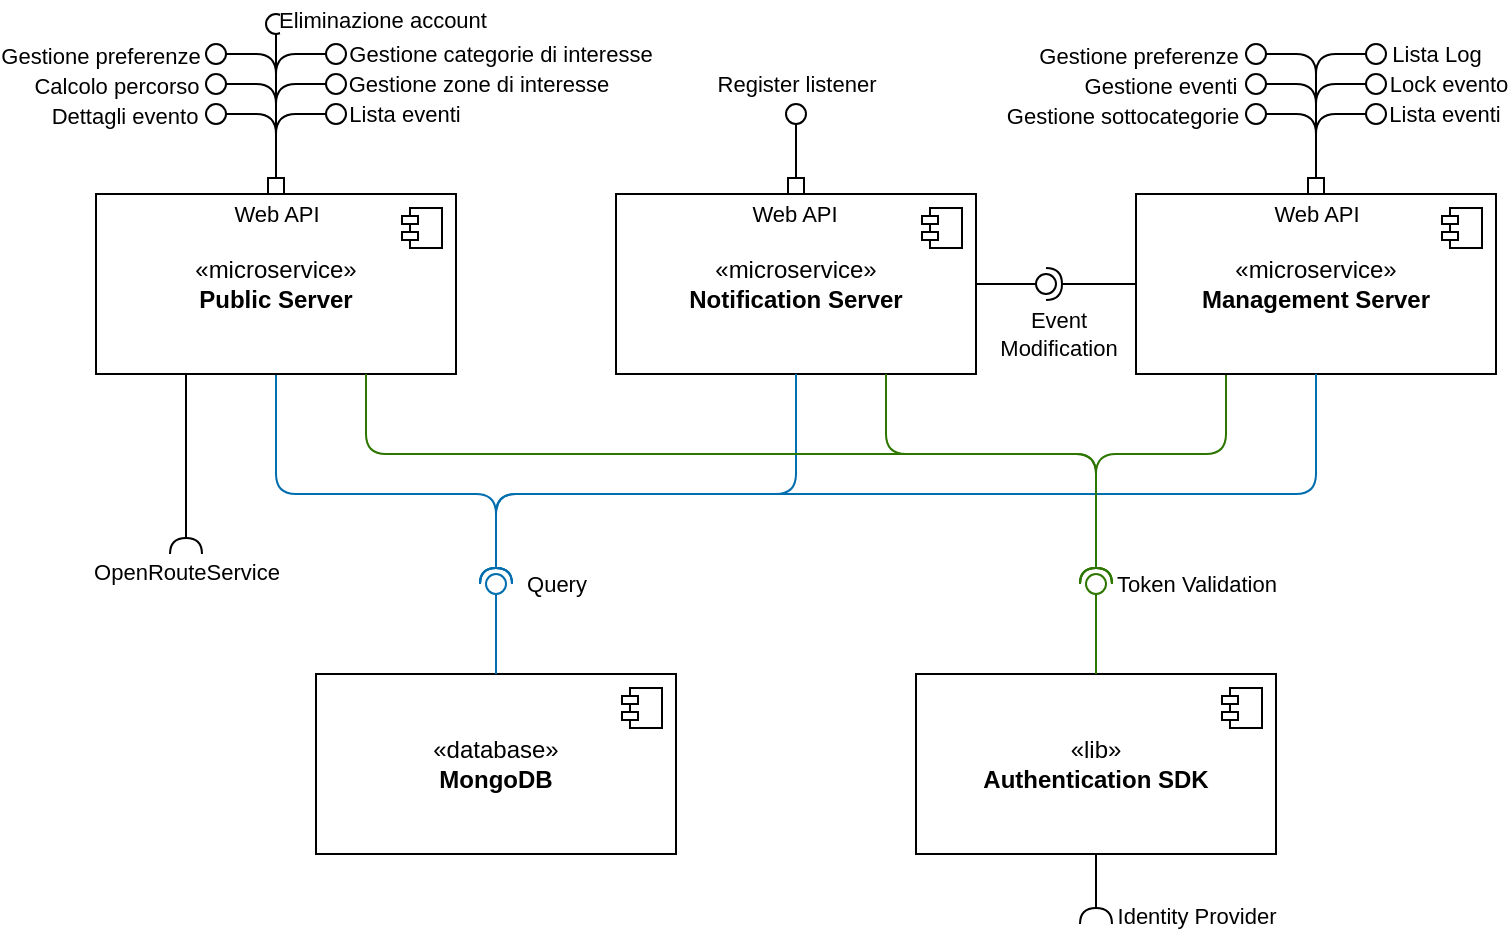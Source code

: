 <mxfile version="24.1.0" type="device" pages="3">
  <diagram name="Overview" id="bZNuDVQKegFYLx4exZVK">
    <mxGraphModel dx="706" dy="546" grid="1" gridSize="10" guides="1" tooltips="1" connect="1" arrows="1" fold="1" page="1" pageScale="1" pageWidth="827" pageHeight="1169" math="0" shadow="0">
      <root>
        <mxCell id="0" />
        <mxCell id="1" parent="0" />
        <mxCell id="xP9YJikHqoznOqZrXmcU-18" style="edgeStyle=orthogonalEdgeStyle;rounded=1;orthogonalLoop=1;jettySize=auto;html=1;exitX=0.5;exitY=1;exitDx=0;exitDy=0;endArrow=halfCircle;endFill=0;curved=0;fillColor=#1ba1e2;strokeColor=#006EAF;" parent="1" source="xP9YJikHqoznOqZrXmcU-1" target="xP9YJikHqoznOqZrXmcU-14" edge="1">
          <mxGeometry relative="1" as="geometry">
            <Array as="points">
              <mxPoint x="170" y="750" />
              <mxPoint x="280" y="750" />
            </Array>
          </mxGeometry>
        </mxCell>
        <mxCell id="xP9YJikHqoznOqZrXmcU-81" style="edgeStyle=orthogonalEdgeStyle;rounded=0;orthogonalLoop=1;jettySize=auto;html=1;exitX=0.25;exitY=1;exitDx=0;exitDy=0;endArrow=halfCircle;endFill=0;" parent="1" source="xP9YJikHqoznOqZrXmcU-1" edge="1">
          <mxGeometry relative="1" as="geometry">
            <mxPoint x="125" y="780" as="targetPoint" />
          </mxGeometry>
        </mxCell>
        <mxCell id="xP9YJikHqoznOqZrXmcU-82" value="OpenRouteService" style="edgeLabel;html=1;align=center;verticalAlign=middle;resizable=0;points=[];" parent="xP9YJikHqoznOqZrXmcU-81" vertex="1" connectable="0">
          <mxGeometry x="0.897" y="7" relative="1" as="geometry">
            <mxPoint x="-7" y="13" as="offset" />
          </mxGeometry>
        </mxCell>
        <mxCell id="xP9YJikHqoznOqZrXmcU-1" value="«microservice»&lt;br&gt;&lt;b&gt;Public Server&lt;/b&gt;" style="html=1;dropTarget=0;whiteSpace=wrap;" parent="1" vertex="1">
          <mxGeometry x="80" y="600" width="180" height="90" as="geometry" />
        </mxCell>
        <mxCell id="xP9YJikHqoznOqZrXmcU-2" value="" style="shape=module;jettyWidth=8;jettyHeight=4;" parent="xP9YJikHqoznOqZrXmcU-1" vertex="1">
          <mxGeometry x="1" width="20" height="20" relative="1" as="geometry">
            <mxPoint x="-27" y="7" as="offset" />
          </mxGeometry>
        </mxCell>
        <mxCell id="xP9YJikHqoznOqZrXmcU-3" value="«microservice»&lt;br&gt;&lt;b&gt;Notification Server&lt;/b&gt;" style="html=1;dropTarget=0;whiteSpace=wrap;" parent="1" vertex="1">
          <mxGeometry x="340" y="600" width="180" height="90" as="geometry" />
        </mxCell>
        <mxCell id="xP9YJikHqoznOqZrXmcU-4" value="" style="shape=module;jettyWidth=8;jettyHeight=4;" parent="xP9YJikHqoznOqZrXmcU-3" vertex="1">
          <mxGeometry x="1" width="20" height="20" relative="1" as="geometry">
            <mxPoint x="-27" y="7" as="offset" />
          </mxGeometry>
        </mxCell>
        <mxCell id="xP9YJikHqoznOqZrXmcU-30" style="edgeStyle=orthogonalEdgeStyle;rounded=1;orthogonalLoop=1;jettySize=auto;html=1;exitX=0.25;exitY=1;exitDx=0;exitDy=0;curved=0;endArrow=halfCircle;endFill=0;fillColor=#60a917;strokeColor=#2D7600;" parent="1" source="xP9YJikHqoznOqZrXmcU-5" target="xP9YJikHqoznOqZrXmcU-27" edge="1">
          <mxGeometry relative="1" as="geometry">
            <mxPoint x="430" y="480" as="targetPoint" />
            <Array as="points">
              <mxPoint x="645" y="730" />
              <mxPoint x="580" y="730" />
            </Array>
          </mxGeometry>
        </mxCell>
        <mxCell id="xP9YJikHqoznOqZrXmcU-5" value="«microservice»&lt;br&gt;&lt;b&gt;Management Server&lt;/b&gt;" style="html=1;dropTarget=0;whiteSpace=wrap;" parent="1" vertex="1">
          <mxGeometry x="600" y="600" width="180" height="90" as="geometry" />
        </mxCell>
        <mxCell id="xP9YJikHqoznOqZrXmcU-6" value="" style="shape=module;jettyWidth=8;jettyHeight=4;" parent="xP9YJikHqoznOqZrXmcU-5" vertex="1">
          <mxGeometry x="1" width="20" height="20" relative="1" as="geometry">
            <mxPoint x="-27" y="7" as="offset" />
          </mxGeometry>
        </mxCell>
        <mxCell id="xP9YJikHqoznOqZrXmcU-7" value="«database»&lt;br&gt;&lt;b&gt;MongoDB&lt;/b&gt;" style="html=1;dropTarget=0;whiteSpace=wrap;" parent="1" vertex="1">
          <mxGeometry x="190" y="840" width="180" height="90" as="geometry" />
        </mxCell>
        <mxCell id="xP9YJikHqoznOqZrXmcU-8" value="" style="shape=module;jettyWidth=8;jettyHeight=4;" parent="xP9YJikHqoznOqZrXmcU-7" vertex="1">
          <mxGeometry x="1" width="20" height="20" relative="1" as="geometry">
            <mxPoint x="-27" y="7" as="offset" />
          </mxGeometry>
        </mxCell>
        <mxCell id="xP9YJikHqoznOqZrXmcU-12" value="" style="rounded=1;orthogonalLoop=1;jettySize=auto;html=1;endArrow=halfCircle;endFill=0;endSize=6;strokeWidth=1;sketch=0;exitX=0.5;exitY=1;exitDx=0;exitDy=0;curved=0;fillColor=#1ba1e2;strokeColor=#006EAF;" parent="1" source="xP9YJikHqoznOqZrXmcU-5" target="xP9YJikHqoznOqZrXmcU-14" edge="1">
          <mxGeometry relative="1" as="geometry">
            <mxPoint x="420" y="695" as="sourcePoint" />
            <Array as="points">
              <mxPoint x="690" y="750" />
              <mxPoint x="280" y="750" />
            </Array>
          </mxGeometry>
        </mxCell>
        <mxCell id="xP9YJikHqoznOqZrXmcU-13" value="" style="rounded=0;orthogonalLoop=1;jettySize=auto;html=1;endArrow=oval;endFill=0;sketch=0;sourcePerimeterSpacing=0;targetPerimeterSpacing=0;endSize=10;exitX=0.5;exitY=0;exitDx=0;exitDy=0;fillColor=#1ba1e2;strokeColor=#006EAF;" parent="1" source="xP9YJikHqoznOqZrXmcU-7" target="xP9YJikHqoznOqZrXmcU-14" edge="1">
          <mxGeometry relative="1" as="geometry">
            <mxPoint x="380" y="695" as="sourcePoint" />
          </mxGeometry>
        </mxCell>
        <mxCell id="xP9YJikHqoznOqZrXmcU-15" value="Query" style="edgeLabel;html=1;align=center;verticalAlign=middle;resizable=0;points=[];" parent="xP9YJikHqoznOqZrXmcU-13" vertex="1" connectable="0">
          <mxGeometry x="-0.28" y="-2" relative="1" as="geometry">
            <mxPoint x="28" y="-29" as="offset" />
          </mxGeometry>
        </mxCell>
        <mxCell id="xP9YJikHqoznOqZrXmcU-14" value="" style="ellipse;whiteSpace=wrap;html=1;align=center;aspect=fixed;fillColor=none;strokeColor=none;resizable=0;perimeter=centerPerimeter;rotatable=0;allowArrows=0;points=[];outlineConnect=1;" parent="1" vertex="1">
          <mxGeometry x="275" y="790" width="10" height="10" as="geometry" />
        </mxCell>
        <mxCell id="xP9YJikHqoznOqZrXmcU-19" style="edgeStyle=orthogonalEdgeStyle;rounded=1;orthogonalLoop=1;jettySize=auto;html=1;exitX=0.5;exitY=1;exitDx=0;exitDy=0;entryX=0.753;entryY=0.329;entryDx=0;entryDy=0;entryPerimeter=0;curved=0;endArrow=halfCircle;endFill=0;fillColor=#1ba1e2;strokeColor=#006EAF;" parent="1" source="xP9YJikHqoznOqZrXmcU-3" target="xP9YJikHqoznOqZrXmcU-14" edge="1">
          <mxGeometry relative="1" as="geometry">
            <Array as="points">
              <mxPoint x="430" y="750" />
              <mxPoint x="280" y="750" />
            </Array>
          </mxGeometry>
        </mxCell>
        <mxCell id="xP9YJikHqoznOqZrXmcU-20" value="«lib»&lt;br&gt;&lt;b&gt;Authentication SDK&lt;/b&gt;" style="html=1;dropTarget=0;whiteSpace=wrap;" parent="1" vertex="1">
          <mxGeometry x="490" y="840" width="180" height="90" as="geometry" />
        </mxCell>
        <mxCell id="xP9YJikHqoznOqZrXmcU-21" value="" style="shape=module;jettyWidth=8;jettyHeight=4;" parent="xP9YJikHqoznOqZrXmcU-20" vertex="1">
          <mxGeometry x="1" width="20" height="20" relative="1" as="geometry">
            <mxPoint x="-27" y="7" as="offset" />
          </mxGeometry>
        </mxCell>
        <mxCell id="xP9YJikHqoznOqZrXmcU-24" value="" style="ellipse;whiteSpace=wrap;html=1;align=center;aspect=fixed;fillColor=none;strokeColor=none;resizable=0;perimeter=centerPerimeter;rotatable=0;allowArrows=0;points=[];outlineConnect=1;" parent="1" vertex="1">
          <mxGeometry x="385" y="580" width="10" height="10" as="geometry" />
        </mxCell>
        <mxCell id="xP9YJikHqoznOqZrXmcU-26" value="" style="rounded=1;orthogonalLoop=1;jettySize=auto;html=1;endArrow=oval;endFill=0;sketch=0;sourcePerimeterSpacing=0;targetPerimeterSpacing=0;endSize=10;exitX=0.5;exitY=0;exitDx=0;exitDy=0;curved=0;fillColor=#60a917;strokeColor=#2D7600;" parent="1" source="xP9YJikHqoznOqZrXmcU-20" target="xP9YJikHqoznOqZrXmcU-27" edge="1">
          <mxGeometry relative="1" as="geometry">
            <mxPoint x="350" y="615" as="sourcePoint" />
            <Array as="points">
              <mxPoint x="580" y="800" />
            </Array>
          </mxGeometry>
        </mxCell>
        <mxCell id="xP9YJikHqoznOqZrXmcU-28" value="Token Validation" style="edgeLabel;html=1;align=center;verticalAlign=middle;resizable=0;points=[];" parent="xP9YJikHqoznOqZrXmcU-26" vertex="1" connectable="0">
          <mxGeometry x="-0.313" y="1" relative="1" as="geometry">
            <mxPoint x="51" y="-30" as="offset" />
          </mxGeometry>
        </mxCell>
        <mxCell id="xP9YJikHqoznOqZrXmcU-27" value="" style="ellipse;whiteSpace=wrap;html=1;align=center;aspect=fixed;fillColor=none;strokeColor=none;resizable=0;perimeter=centerPerimeter;rotatable=0;allowArrows=0;points=[];outlineConnect=1;" parent="1" vertex="1">
          <mxGeometry x="575" y="790" width="10" height="10" as="geometry" />
        </mxCell>
        <mxCell id="xP9YJikHqoznOqZrXmcU-29" style="edgeStyle=orthogonalEdgeStyle;rounded=1;orthogonalLoop=1;jettySize=auto;html=1;exitX=0.75;exitY=1;exitDx=0;exitDy=0;entryX=0.518;entryY=2;entryDx=0;entryDy=0;entryPerimeter=0;curved=0;endArrow=halfCircle;endFill=0;fillColor=#60a917;strokeColor=#2D7600;" parent="1" source="xP9YJikHqoznOqZrXmcU-3" target="xP9YJikHqoznOqZrXmcU-27" edge="1">
          <mxGeometry relative="1" as="geometry">
            <Array as="points">
              <mxPoint x="475" y="730" />
              <mxPoint x="580" y="730" />
            </Array>
          </mxGeometry>
        </mxCell>
        <mxCell id="xP9YJikHqoznOqZrXmcU-31" style="edgeStyle=orthogonalEdgeStyle;rounded=1;orthogonalLoop=1;jettySize=auto;html=1;exitX=0.75;exitY=1;exitDx=0;exitDy=0;entryX=0.5;entryY=0;entryDx=0;entryDy=0;entryPerimeter=0;curved=0;endArrow=halfCircle;endFill=0;fillColor=#60a917;strokeColor=#2D7600;" parent="1" source="xP9YJikHqoznOqZrXmcU-1" target="xP9YJikHqoznOqZrXmcU-27" edge="1">
          <mxGeometry relative="1" as="geometry">
            <Array as="points">
              <mxPoint x="215" y="730" />
              <mxPoint x="580" y="730" />
            </Array>
          </mxGeometry>
        </mxCell>
        <mxCell id="xP9YJikHqoznOqZrXmcU-32" value="" style="rounded=0;orthogonalLoop=1;jettySize=auto;html=1;endArrow=halfCircle;endFill=0;endSize=6;strokeWidth=1;sketch=0;exitX=0;exitY=0.5;exitDx=0;exitDy=0;entryX=0.992;entryY=0.346;entryDx=0;entryDy=0;entryPerimeter=0;" parent="1" source="xP9YJikHqoznOqZrXmcU-5" target="xP9YJikHqoznOqZrXmcU-34" edge="1">
          <mxGeometry relative="1" as="geometry">
            <mxPoint x="600" y="655" as="sourcePoint" />
          </mxGeometry>
        </mxCell>
        <mxCell id="xP9YJikHqoznOqZrXmcU-36" value="" style="rounded=0;orthogonalLoop=1;jettySize=auto;html=1;endArrow=halfCircle;endFill=0;endSize=6;strokeWidth=1;sketch=0;fontSize=12;curved=1;" parent="1" target="xP9YJikHqoznOqZrXmcU-37" edge="1">
          <mxGeometry relative="1" as="geometry">
            <mxPoint x="580" y="930" as="sourcePoint" />
          </mxGeometry>
        </mxCell>
        <mxCell id="xP9YJikHqoznOqZrXmcU-38" value="Identity Provider" style="edgeLabel;html=1;align=center;verticalAlign=middle;resizable=0;points=[];" parent="xP9YJikHqoznOqZrXmcU-36" vertex="1" connectable="0">
          <mxGeometry x="-0.458" y="-1" relative="1" as="geometry">
            <mxPoint x="51" y="21" as="offset" />
          </mxGeometry>
        </mxCell>
        <mxCell id="xP9YJikHqoznOqZrXmcU-37" value="" style="ellipse;whiteSpace=wrap;html=1;align=left;aspect=fixed;fillColor=none;strokeColor=none;resizable=0;perimeter=centerPerimeter;rotatable=0;allowArrows=0;points=[];outlineConnect=1;labelPosition=right;verticalLabelPosition=middle;verticalAlign=middle;" parent="1" vertex="1">
          <mxGeometry x="575" y="960" width="10" height="10" as="geometry" />
        </mxCell>
        <mxCell id="xP9YJikHqoznOqZrXmcU-41" value="" style="rounded=0;orthogonalLoop=1;jettySize=auto;html=1;endArrow=oval;endFill=0;sketch=0;sourcePerimeterSpacing=0;targetPerimeterSpacing=0;endSize=10;exitX=1;exitY=0.5;exitDx=0;exitDy=0;" parent="1" target="xP9YJikHqoznOqZrXmcU-34" edge="1">
          <mxGeometry relative="1" as="geometry">
            <mxPoint x="520" y="645" as="sourcePoint" />
            <mxPoint x="565" y="645" as="targetPoint" />
          </mxGeometry>
        </mxCell>
        <mxCell id="xP9YJikHqoznOqZrXmcU-42" value="Event&lt;div&gt;Modification&lt;/div&gt;" style="edgeLabel;html=1;align=center;verticalAlign=middle;resizable=0;points=[];" parent="xP9YJikHqoznOqZrXmcU-41" vertex="1" connectable="0">
          <mxGeometry x="-0.09" y="1" relative="1" as="geometry">
            <mxPoint x="25" y="26" as="offset" />
          </mxGeometry>
        </mxCell>
        <mxCell id="xP9YJikHqoznOqZrXmcU-34" value="" style="ellipse;whiteSpace=wrap;html=1;align=center;aspect=fixed;fillColor=none;strokeColor=none;resizable=0;perimeter=centerPerimeter;rotatable=0;allowArrows=0;points=[];outlineConnect=1;" parent="1" vertex="1">
          <mxGeometry x="550" y="640" width="10" height="10" as="geometry" />
        </mxCell>
        <mxCell id="xP9YJikHqoznOqZrXmcU-50" value="" style="rounded=1;orthogonalLoop=1;jettySize=auto;html=1;endArrow=oval;endFill=0;sketch=0;sourcePerimeterSpacing=0;targetPerimeterSpacing=0;endSize=10;exitX=0.5;exitY=0;exitDx=0;exitDy=0;edgeStyle=orthogonalEdgeStyle;curved=0;startArrow=box;startFill=0;" parent="1" source="xP9YJikHqoznOqZrXmcU-1" edge="1">
          <mxGeometry relative="1" as="geometry">
            <mxPoint x="160" y="600" as="sourcePoint" />
            <mxPoint x="140" y="560" as="targetPoint" />
            <Array as="points">
              <mxPoint x="170" y="560" />
            </Array>
          </mxGeometry>
        </mxCell>
        <mxCell id="xP9YJikHqoznOqZrXmcU-62" value="Dettagli evento" style="edgeLabel;html=1;align=center;verticalAlign=middle;resizable=0;points=[];" parent="xP9YJikHqoznOqZrXmcU-50" vertex="1" connectable="0">
          <mxGeometry x="1" y="1" relative="1" as="geometry">
            <mxPoint x="-46" as="offset" />
          </mxGeometry>
        </mxCell>
        <mxCell id="xP9YJikHqoznOqZrXmcU-55" value="" style="rounded=0;orthogonalLoop=1;jettySize=auto;html=1;endArrow=oval;endFill=0;sketch=0;sourcePerimeterSpacing=0;targetPerimeterSpacing=0;endSize=10;exitX=0.5;exitY=0;exitDx=0;exitDy=0;startArrow=box;startFill=0;" parent="1" source="xP9YJikHqoznOqZrXmcU-3" edge="1">
          <mxGeometry relative="1" as="geometry">
            <mxPoint x="440" y="600" as="sourcePoint" />
            <mxPoint x="430" y="560" as="targetPoint" />
          </mxGeometry>
        </mxCell>
        <mxCell id="xP9YJikHqoznOqZrXmcU-57" value="Register listener" style="edgeLabel;html=1;align=center;verticalAlign=middle;resizable=0;points=[];" parent="xP9YJikHqoznOqZrXmcU-55" vertex="1" connectable="0">
          <mxGeometry x="-0.4" relative="1" as="geometry">
            <mxPoint y="-43" as="offset" />
          </mxGeometry>
        </mxCell>
        <mxCell id="xP9YJikHqoznOqZrXmcU-118" value="Web API" style="edgeLabel;html=1;align=center;verticalAlign=middle;resizable=0;points=[];" parent="xP9YJikHqoznOqZrXmcU-55" vertex="1" connectable="0">
          <mxGeometry x="-0.15" y="1" relative="1" as="geometry">
            <mxPoint y="27" as="offset" />
          </mxGeometry>
        </mxCell>
        <mxCell id="xP9YJikHqoznOqZrXmcU-58" value="" style="rounded=1;orthogonalLoop=1;jettySize=auto;html=1;endArrow=oval;endFill=0;sketch=0;sourcePerimeterSpacing=0;targetPerimeterSpacing=0;endSize=10;exitX=0.5;exitY=0;exitDx=0;exitDy=0;edgeStyle=orthogonalEdgeStyle;curved=0;labelPosition=right;verticalLabelPosition=middle;align=left;verticalAlign=middle;startArrow=box;startFill=0;" parent="1" source="xP9YJikHqoznOqZrXmcU-1" edge="1">
          <mxGeometry relative="1" as="geometry">
            <mxPoint x="190" y="600" as="sourcePoint" />
            <mxPoint x="200" y="560" as="targetPoint" />
            <Array as="points">
              <mxPoint x="170" y="560" />
            </Array>
          </mxGeometry>
        </mxCell>
        <mxCell id="xP9YJikHqoznOqZrXmcU-61" value="Lista eventi" style="edgeLabel;html=1;align=center;verticalAlign=middle;resizable=0;points=[];" parent="xP9YJikHqoznOqZrXmcU-58" vertex="1" connectable="0">
          <mxGeometry x="1" y="-7" relative="1" as="geometry">
            <mxPoint x="34" y="-7" as="offset" />
          </mxGeometry>
        </mxCell>
        <mxCell id="xP9YJikHqoznOqZrXmcU-63" value="" style="rounded=1;orthogonalLoop=1;jettySize=auto;html=1;endArrow=oval;endFill=0;sketch=0;sourcePerimeterSpacing=0;targetPerimeterSpacing=0;endSize=10;exitX=0.5;exitY=0;exitDx=0;exitDy=0;edgeStyle=orthogonalEdgeStyle;curved=0;startArrow=box;startFill=0;" parent="1" source="xP9YJikHqoznOqZrXmcU-1" edge="1">
          <mxGeometry relative="1" as="geometry">
            <mxPoint x="170" y="585" as="sourcePoint" />
            <mxPoint x="140" y="545" as="targetPoint" />
            <Array as="points">
              <mxPoint x="170" y="545" />
            </Array>
          </mxGeometry>
        </mxCell>
        <mxCell id="xP9YJikHqoznOqZrXmcU-64" value="Calcolo percorso" style="edgeLabel;html=1;align=center;verticalAlign=middle;resizable=0;points=[];" parent="xP9YJikHqoznOqZrXmcU-63" vertex="1" connectable="0">
          <mxGeometry x="1" y="1" relative="1" as="geometry">
            <mxPoint x="-50" as="offset" />
          </mxGeometry>
        </mxCell>
        <mxCell id="xP9YJikHqoznOqZrXmcU-65" value="" style="rounded=1;orthogonalLoop=1;jettySize=auto;html=1;endArrow=oval;endFill=0;sketch=0;sourcePerimeterSpacing=0;targetPerimeterSpacing=0;endSize=10;exitX=0.5;exitY=0;exitDx=0;exitDy=0;edgeStyle=orthogonalEdgeStyle;curved=0;labelPosition=right;verticalLabelPosition=middle;align=left;verticalAlign=middle;startArrow=box;startFill=0;" parent="1" source="xP9YJikHqoznOqZrXmcU-1" edge="1">
          <mxGeometry relative="1" as="geometry">
            <mxPoint x="170" y="585" as="sourcePoint" />
            <mxPoint x="200" y="545" as="targetPoint" />
            <Array as="points">
              <mxPoint x="170" y="545" />
            </Array>
          </mxGeometry>
        </mxCell>
        <mxCell id="xP9YJikHqoznOqZrXmcU-66" value="Gestione zone di interesse" style="edgeLabel;html=1;align=center;verticalAlign=middle;resizable=0;points=[];" parent="xP9YJikHqoznOqZrXmcU-65" vertex="1" connectable="0">
          <mxGeometry x="1" y="-7" relative="1" as="geometry">
            <mxPoint x="71" y="-7" as="offset" />
          </mxGeometry>
        </mxCell>
        <mxCell id="xP9YJikHqoznOqZrXmcU-68" value="Web API" style="edgeLabel;html=1;align=center;verticalAlign=middle;resizable=0;points=[];" parent="xP9YJikHqoznOqZrXmcU-65" vertex="1" connectable="0">
          <mxGeometry x="-0.6" y="-2" relative="1" as="geometry">
            <mxPoint x="-2" y="27" as="offset" />
          </mxGeometry>
        </mxCell>
        <mxCell id="xP9YJikHqoznOqZrXmcU-73" value="" style="rounded=1;orthogonalLoop=1;jettySize=auto;html=1;endArrow=oval;endFill=0;sketch=0;sourcePerimeterSpacing=0;targetPerimeterSpacing=0;endSize=10;edgeStyle=orthogonalEdgeStyle;curved=0;startArrow=box;startFill=0;" parent="1" edge="1">
          <mxGeometry relative="1" as="geometry">
            <mxPoint x="170" y="600" as="sourcePoint" />
            <mxPoint x="140" y="530" as="targetPoint" />
            <Array as="points">
              <mxPoint x="170" y="530" />
            </Array>
          </mxGeometry>
        </mxCell>
        <mxCell id="xP9YJikHqoznOqZrXmcU-74" value="Gestione preferenze" style="edgeLabel;html=1;align=center;verticalAlign=middle;resizable=0;points=[];" parent="xP9YJikHqoznOqZrXmcU-73" vertex="1" connectable="0">
          <mxGeometry x="1" y="1" relative="1" as="geometry">
            <mxPoint x="-58" as="offset" />
          </mxGeometry>
        </mxCell>
        <mxCell id="xP9YJikHqoznOqZrXmcU-75" value="" style="rounded=1;orthogonalLoop=1;jettySize=auto;html=1;endArrow=oval;endFill=0;sketch=0;sourcePerimeterSpacing=0;targetPerimeterSpacing=0;endSize=10;edgeStyle=orthogonalEdgeStyle;curved=0;labelPosition=right;verticalLabelPosition=middle;align=left;verticalAlign=middle;startArrow=box;startFill=0;" parent="1" edge="1">
          <mxGeometry relative="1" as="geometry">
            <mxPoint x="170" y="600" as="sourcePoint" />
            <mxPoint x="200" y="530" as="targetPoint" />
            <Array as="points">
              <mxPoint x="170" y="530" />
            </Array>
          </mxGeometry>
        </mxCell>
        <mxCell id="xP9YJikHqoznOqZrXmcU-76" value="Gestione categorie di interesse" style="edgeLabel;html=1;align=center;verticalAlign=middle;resizable=0;points=[];" parent="xP9YJikHqoznOqZrXmcU-75" vertex="1" connectable="0">
          <mxGeometry x="1" y="-7" relative="1" as="geometry">
            <mxPoint x="82" y="-7" as="offset" />
          </mxGeometry>
        </mxCell>
        <mxCell id="xP9YJikHqoznOqZrXmcU-77" value="" style="rounded=1;orthogonalLoop=1;jettySize=auto;html=1;endArrow=oval;endFill=0;sketch=0;sourcePerimeterSpacing=0;targetPerimeterSpacing=0;endSize=10;edgeStyle=orthogonalEdgeStyle;curved=0;labelPosition=right;verticalLabelPosition=middle;align=left;verticalAlign=middle;startArrow=box;startFill=0;" parent="1" edge="1">
          <mxGeometry relative="1" as="geometry">
            <mxPoint x="170" y="600" as="sourcePoint" />
            <mxPoint x="170" y="515" as="targetPoint" />
            <Array as="points">
              <mxPoint x="170" y="515" />
            </Array>
          </mxGeometry>
        </mxCell>
        <mxCell id="xP9YJikHqoznOqZrXmcU-78" value="Eliminazione account" style="edgeLabel;html=1;align=center;verticalAlign=middle;resizable=0;points=[];" parent="xP9YJikHqoznOqZrXmcU-77" vertex="1" connectable="0">
          <mxGeometry x="1" y="-7" relative="1" as="geometry">
            <mxPoint x="53" y="-2" as="offset" />
          </mxGeometry>
        </mxCell>
        <mxCell id="xP9YJikHqoznOqZrXmcU-98" value="" style="rounded=1;orthogonalLoop=1;jettySize=auto;html=1;endArrow=oval;endFill=0;sketch=0;sourcePerimeterSpacing=0;targetPerimeterSpacing=0;endSize=10;exitX=0.5;exitY=0;exitDx=0;exitDy=0;edgeStyle=orthogonalEdgeStyle;curved=0;startArrow=box;startFill=0;" parent="1" edge="1">
          <mxGeometry relative="1" as="geometry">
            <mxPoint x="690" y="600" as="sourcePoint" />
            <mxPoint x="660" y="560" as="targetPoint" />
            <Array as="points">
              <mxPoint x="690" y="560" />
            </Array>
          </mxGeometry>
        </mxCell>
        <mxCell id="xP9YJikHqoznOqZrXmcU-99" value="Gestione sottocategorie" style="edgeLabel;html=1;align=center;verticalAlign=middle;resizable=0;points=[];" parent="xP9YJikHqoznOqZrXmcU-98" vertex="1" connectable="0">
          <mxGeometry x="1" y="1" relative="1" as="geometry">
            <mxPoint x="-67" as="offset" />
          </mxGeometry>
        </mxCell>
        <mxCell id="xP9YJikHqoznOqZrXmcU-100" value="" style="rounded=1;orthogonalLoop=1;jettySize=auto;html=1;endArrow=oval;endFill=0;sketch=0;sourcePerimeterSpacing=0;targetPerimeterSpacing=0;endSize=10;exitX=0.5;exitY=0;exitDx=0;exitDy=0;edgeStyle=orthogonalEdgeStyle;curved=0;labelPosition=right;verticalLabelPosition=middle;align=left;verticalAlign=middle;startArrow=box;startFill=0;" parent="1" edge="1">
          <mxGeometry relative="1" as="geometry">
            <mxPoint x="690" y="600" as="sourcePoint" />
            <mxPoint x="720" y="560" as="targetPoint" />
            <Array as="points">
              <mxPoint x="690" y="560" />
            </Array>
          </mxGeometry>
        </mxCell>
        <mxCell id="xP9YJikHqoznOqZrXmcU-101" value="Lista eventi" style="edgeLabel;html=1;align=center;verticalAlign=middle;resizable=0;points=[];" parent="xP9YJikHqoznOqZrXmcU-100" vertex="1" connectable="0">
          <mxGeometry x="1" y="-7" relative="1" as="geometry">
            <mxPoint x="34" y="-7" as="offset" />
          </mxGeometry>
        </mxCell>
        <mxCell id="xP9YJikHqoznOqZrXmcU-102" value="" style="rounded=1;orthogonalLoop=1;jettySize=auto;html=1;endArrow=oval;endFill=0;sketch=0;sourcePerimeterSpacing=0;targetPerimeterSpacing=0;endSize=10;exitX=0.5;exitY=0;exitDx=0;exitDy=0;edgeStyle=orthogonalEdgeStyle;curved=0;startArrow=box;startFill=0;" parent="1" edge="1">
          <mxGeometry relative="1" as="geometry">
            <mxPoint x="690" y="600" as="sourcePoint" />
            <mxPoint x="660" y="545" as="targetPoint" />
            <Array as="points">
              <mxPoint x="690" y="545" />
            </Array>
          </mxGeometry>
        </mxCell>
        <mxCell id="xP9YJikHqoznOqZrXmcU-103" value="Gestione eventi" style="edgeLabel;html=1;align=center;verticalAlign=middle;resizable=0;points=[];" parent="xP9YJikHqoznOqZrXmcU-102" vertex="1" connectable="0">
          <mxGeometry x="1" y="1" relative="1" as="geometry">
            <mxPoint x="-48" as="offset" />
          </mxGeometry>
        </mxCell>
        <mxCell id="xP9YJikHqoznOqZrXmcU-104" value="" style="rounded=1;orthogonalLoop=1;jettySize=auto;html=1;endArrow=oval;endFill=0;sketch=0;sourcePerimeterSpacing=0;targetPerimeterSpacing=0;endSize=10;exitX=0.5;exitY=0;exitDx=0;exitDy=0;edgeStyle=orthogonalEdgeStyle;curved=0;labelPosition=right;verticalLabelPosition=middle;align=left;verticalAlign=middle;startArrow=box;startFill=0;" parent="1" edge="1">
          <mxGeometry relative="1" as="geometry">
            <mxPoint x="690" y="600" as="sourcePoint" />
            <mxPoint x="720" y="545" as="targetPoint" />
            <Array as="points">
              <mxPoint x="690" y="545" />
            </Array>
          </mxGeometry>
        </mxCell>
        <mxCell id="xP9YJikHqoznOqZrXmcU-105" value="Lock evento" style="edgeLabel;html=1;align=center;verticalAlign=middle;resizable=0;points=[];" parent="xP9YJikHqoznOqZrXmcU-104" vertex="1" connectable="0">
          <mxGeometry x="1" y="-7" relative="1" as="geometry">
            <mxPoint x="36" y="-7" as="offset" />
          </mxGeometry>
        </mxCell>
        <mxCell id="xP9YJikHqoznOqZrXmcU-106" value="Web API" style="edgeLabel;html=1;align=center;verticalAlign=middle;resizable=0;points=[];" parent="xP9YJikHqoznOqZrXmcU-104" vertex="1" connectable="0">
          <mxGeometry x="-0.6" y="-2" relative="1" as="geometry">
            <mxPoint x="-2" y="27" as="offset" />
          </mxGeometry>
        </mxCell>
        <mxCell id="xP9YJikHqoznOqZrXmcU-107" value="" style="rounded=1;orthogonalLoop=1;jettySize=auto;html=1;endArrow=oval;endFill=0;sketch=0;sourcePerimeterSpacing=0;targetPerimeterSpacing=0;endSize=10;edgeStyle=orthogonalEdgeStyle;curved=0;startArrow=box;startFill=0;" parent="1" edge="1">
          <mxGeometry relative="1" as="geometry">
            <mxPoint x="690" y="600" as="sourcePoint" />
            <mxPoint x="660" y="530" as="targetPoint" />
            <Array as="points">
              <mxPoint x="690" y="530" />
            </Array>
          </mxGeometry>
        </mxCell>
        <mxCell id="xP9YJikHqoznOqZrXmcU-108" value="Gestione preferenze" style="edgeLabel;html=1;align=center;verticalAlign=middle;resizable=0;points=[];" parent="xP9YJikHqoznOqZrXmcU-107" vertex="1" connectable="0">
          <mxGeometry x="1" y="1" relative="1" as="geometry">
            <mxPoint x="-59" as="offset" />
          </mxGeometry>
        </mxCell>
        <mxCell id="xP9YJikHqoznOqZrXmcU-109" value="" style="rounded=1;orthogonalLoop=1;jettySize=auto;html=1;endArrow=oval;endFill=0;sketch=0;sourcePerimeterSpacing=0;targetPerimeterSpacing=0;endSize=10;edgeStyle=orthogonalEdgeStyle;curved=0;labelPosition=right;verticalLabelPosition=middle;align=left;verticalAlign=middle;startArrow=box;startFill=0;" parent="1" edge="1">
          <mxGeometry relative="1" as="geometry">
            <mxPoint x="690" y="600" as="sourcePoint" />
            <mxPoint x="720" y="530" as="targetPoint" />
            <Array as="points">
              <mxPoint x="690" y="530" />
            </Array>
          </mxGeometry>
        </mxCell>
        <mxCell id="xP9YJikHqoznOqZrXmcU-110" value="Lista Log" style="edgeLabel;html=1;align=center;verticalAlign=middle;resizable=0;points=[];" parent="xP9YJikHqoznOqZrXmcU-109" vertex="1" connectable="0">
          <mxGeometry x="1" y="-7" relative="1" as="geometry">
            <mxPoint x="30" y="-7" as="offset" />
          </mxGeometry>
        </mxCell>
      </root>
    </mxGraphModel>
  </diagram>
  <diagram id="B72AJ3FD2QMFiQYOUzPi" name="Notification">
    <mxGraphModel dx="706" dy="546" grid="1" gridSize="10" guides="1" tooltips="1" connect="1" arrows="1" fold="1" page="1" pageScale="1" pageWidth="827" pageHeight="1169" math="0" shadow="0">
      <root>
        <mxCell id="0" />
        <mxCell id="1" parent="0" />
        <mxCell id="y7GI-uqUwuiikAzbQMfw-8" style="edgeStyle=orthogonalEdgeStyle;rounded=1;orthogonalLoop=1;jettySize=auto;html=1;exitX=0;exitY=0.5;exitDx=0;exitDy=0;endArrow=halfCircle;endFill=0;curved=0;" edge="1" parent="1" source="zg987GmfKAshPmjP9NaI-1">
          <mxGeometry relative="1" as="geometry">
            <mxPoint x="220" y="700" as="targetPoint" />
          </mxGeometry>
        </mxCell>
        <mxCell id="DDbpZQZmK4vybOipFY4S-4" value="Token Validation" style="edgeLabel;html=1;align=center;verticalAlign=middle;resizable=0;points=[];" vertex="1" connectable="0" parent="y7GI-uqUwuiikAzbQMfw-8">
          <mxGeometry x="0.743" y="4" relative="1" as="geometry">
            <mxPoint x="-4" y="72" as="offset" />
          </mxGeometry>
        </mxCell>
        <mxCell id="zg987GmfKAshPmjP9NaI-1" value="«web server»&lt;br&gt;&lt;b&gt;Web Server&lt;/b&gt;" style="html=1;dropTarget=0;whiteSpace=wrap;" vertex="1" parent="1">
          <mxGeometry x="270" y="240" width="180" height="90" as="geometry" />
        </mxCell>
        <mxCell id="zg987GmfKAshPmjP9NaI-2" value="" style="shape=module;jettyWidth=8;jettyHeight=4;" vertex="1" parent="zg987GmfKAshPmjP9NaI-1">
          <mxGeometry x="1" width="20" height="20" relative="1" as="geometry">
            <mxPoint x="-27" y="7" as="offset" />
          </mxGeometry>
        </mxCell>
        <mxCell id="y2JOxPjjWWaAEeWIlQk9-1" value="«component»&lt;br&gt;&lt;b&gt;Core&lt;/b&gt;" style="html=1;dropTarget=0;whiteSpace=wrap;" vertex="1" parent="1">
          <mxGeometry x="270" y="400" width="180" height="90" as="geometry" />
        </mxCell>
        <mxCell id="y2JOxPjjWWaAEeWIlQk9-2" value="" style="shape=module;jettyWidth=8;jettyHeight=4;" vertex="1" parent="y2JOxPjjWWaAEeWIlQk9-1">
          <mxGeometry x="1" width="20" height="20" relative="1" as="geometry">
            <mxPoint x="-27" y="7" as="offset" />
          </mxGeometry>
        </mxCell>
        <mxCell id="y7GI-uqUwuiikAzbQMfw-3" value="" style="rounded=0;orthogonalLoop=1;jettySize=auto;html=1;endArrow=oval;endFill=0;sketch=0;sourcePerimeterSpacing=0;targetPerimeterSpacing=0;endSize=10;exitX=0.5;exitY=0;exitDx=0;exitDy=0;" edge="1" parent="1" source="zg987GmfKAshPmjP9NaI-1">
          <mxGeometry relative="1" as="geometry">
            <mxPoint x="340" y="285" as="sourcePoint" />
            <mxPoint x="360" y="195" as="targetPoint" />
          </mxGeometry>
        </mxCell>
        <mxCell id="y7GI-uqUwuiikAzbQMfw-12" value="Web API" style="edgeLabel;html=1;align=center;verticalAlign=middle;resizable=0;points=[];" vertex="1" connectable="0" parent="y7GI-uqUwuiikAzbQMfw-3">
          <mxGeometry x="-0.111" relative="1" as="geometry">
            <mxPoint y="-40" as="offset" />
          </mxGeometry>
        </mxCell>
        <mxCell id="y7GI-uqUwuiikAzbQMfw-5" value="" style="rounded=0;orthogonalLoop=1;jettySize=auto;html=1;endArrow=halfCircle;endFill=0;endSize=6;strokeWidth=1;sketch=0;exitX=0.5;exitY=1;exitDx=0;exitDy=0;" edge="1" target="y7GI-uqUwuiikAzbQMfw-7" parent="1" source="zg987GmfKAshPmjP9NaI-1">
          <mxGeometry relative="1" as="geometry">
            <mxPoint x="380" y="285" as="sourcePoint" />
          </mxGeometry>
        </mxCell>
        <mxCell id="y7GI-uqUwuiikAzbQMfw-6" value="" style="rounded=0;orthogonalLoop=1;jettySize=auto;html=1;endArrow=oval;endFill=0;sketch=0;sourcePerimeterSpacing=0;targetPerimeterSpacing=0;endSize=10;exitX=0.5;exitY=0;exitDx=0;exitDy=0;" edge="1" target="y7GI-uqUwuiikAzbQMfw-7" parent="1" source="y2JOxPjjWWaAEeWIlQk9-1">
          <mxGeometry relative="1" as="geometry">
            <mxPoint x="340" y="285" as="sourcePoint" />
          </mxGeometry>
        </mxCell>
        <mxCell id="DDbpZQZmK4vybOipFY4S-1" value="Register Listener" style="edgeLabel;html=1;align=center;verticalAlign=middle;resizable=0;points=[];" vertex="1" connectable="0" parent="y7GI-uqUwuiikAzbQMfw-6">
          <mxGeometry x="-0.143" y="-1" relative="1" as="geometry">
            <mxPoint x="53" y="-20" as="offset" />
          </mxGeometry>
        </mxCell>
        <mxCell id="y7GI-uqUwuiikAzbQMfw-7" value="" style="ellipse;whiteSpace=wrap;html=1;align=center;aspect=fixed;fillColor=none;strokeColor=none;resizable=0;perimeter=centerPerimeter;rotatable=0;allowArrows=0;points=[];outlineConnect=1;" vertex="1" parent="1">
          <mxGeometry x="355" y="360" width="10" height="10" as="geometry" />
        </mxCell>
        <mxCell id="y7GI-uqUwuiikAzbQMfw-10" value="" style="rounded=0;orthogonalLoop=1;jettySize=auto;html=1;endArrow=oval;endFill=0;sketch=0;sourcePerimeterSpacing=0;targetPerimeterSpacing=0;endSize=10;exitX=1;exitY=0.5;exitDx=0;exitDy=0;" edge="1" parent="1" source="y2JOxPjjWWaAEeWIlQk9-1">
          <mxGeometry relative="1" as="geometry">
            <mxPoint x="340" y="405" as="sourcePoint" />
            <mxPoint x="490" y="445" as="targetPoint" />
          </mxGeometry>
        </mxCell>
        <mxCell id="1jeDY75jQy4fdCTIc09v-3" value="Event Modification" style="edgeLabel;html=1;align=center;verticalAlign=middle;resizable=0;points=[];" vertex="1" connectable="0" parent="y7GI-uqUwuiikAzbQMfw-10">
          <mxGeometry x="-0.2" y="4" relative="1" as="geometry">
            <mxPoint x="84" y="4" as="offset" />
          </mxGeometry>
        </mxCell>
        <mxCell id="1jeDY75jQy4fdCTIc09v-1" value="«component»&lt;br&gt;&lt;b&gt;DAO&lt;/b&gt;" style="html=1;dropTarget=0;whiteSpace=wrap;" vertex="1" parent="1">
          <mxGeometry x="270" y="560" width="180" height="90" as="geometry" />
        </mxCell>
        <mxCell id="1jeDY75jQy4fdCTIc09v-2" value="" style="shape=module;jettyWidth=8;jettyHeight=4;" vertex="1" parent="1jeDY75jQy4fdCTIc09v-1">
          <mxGeometry x="1" width="20" height="20" relative="1" as="geometry">
            <mxPoint x="-27" y="7" as="offset" />
          </mxGeometry>
        </mxCell>
        <mxCell id="fUVEMJoMDZVUtnkTfFEi-14" value="" style="rounded=0;orthogonalLoop=1;jettySize=auto;html=1;endArrow=halfCircle;endFill=0;endSize=6;strokeWidth=1;sketch=0;exitX=0.5;exitY=1;exitDx=0;exitDy=0;" edge="1" parent="1" target="fUVEMJoMDZVUtnkTfFEi-17" source="y2JOxPjjWWaAEeWIlQk9-1">
          <mxGeometry relative="1" as="geometry">
            <mxPoint x="400" y="370" as="sourcePoint" />
          </mxGeometry>
        </mxCell>
        <mxCell id="fUVEMJoMDZVUtnkTfFEi-15" value="" style="rounded=0;orthogonalLoop=1;jettySize=auto;html=1;endArrow=oval;endFill=0;sketch=0;sourcePerimeterSpacing=0;targetPerimeterSpacing=0;endSize=10;exitX=0.5;exitY=0;exitDx=0;exitDy=0;" edge="1" parent="1" target="fUVEMJoMDZVUtnkTfFEi-17" source="1jeDY75jQy4fdCTIc09v-1">
          <mxGeometry relative="1" as="geometry">
            <mxPoint x="400" y="440" as="sourcePoint" />
          </mxGeometry>
        </mxCell>
        <mxCell id="fUVEMJoMDZVUtnkTfFEi-16" value="User Categories" style="edgeLabel;html=1;align=center;verticalAlign=middle;resizable=0;points=[];" vertex="1" connectable="0" parent="fUVEMJoMDZVUtnkTfFEi-15">
          <mxGeometry x="-0.143" y="-1" relative="1" as="geometry">
            <mxPoint x="53" y="-20" as="offset" />
          </mxGeometry>
        </mxCell>
        <mxCell id="fUVEMJoMDZVUtnkTfFEi-17" value="" style="ellipse;whiteSpace=wrap;html=1;align=center;aspect=fixed;fillColor=none;strokeColor=none;resizable=0;perimeter=centerPerimeter;rotatable=0;allowArrows=0;points=[];outlineConnect=1;" vertex="1" parent="1">
          <mxGeometry x="355" y="520" width="10" height="10" as="geometry" />
        </mxCell>
        <mxCell id="fUVEMJoMDZVUtnkTfFEi-18" value="" style="rounded=0;orthogonalLoop=1;jettySize=auto;html=1;endArrow=halfCircle;endFill=0;endSize=6;strokeWidth=1;sketch=0;exitX=0.5;exitY=1;exitDx=0;exitDy=0;" edge="1" target="fUVEMJoMDZVUtnkTfFEi-20" parent="1" source="1jeDY75jQy4fdCTIc09v-1">
          <mxGeometry relative="1" as="geometry">
            <mxPoint x="380" y="525" as="sourcePoint" />
          </mxGeometry>
        </mxCell>
        <mxCell id="fUVEMJoMDZVUtnkTfFEi-21" value="Query" style="edgeLabel;html=1;align=center;verticalAlign=middle;resizable=0;points=[];" vertex="1" connectable="0" parent="fUVEMJoMDZVUtnkTfFEi-18">
          <mxGeometry y="-1" relative="1" as="geometry">
            <mxPoint x="1" y="35" as="offset" />
          </mxGeometry>
        </mxCell>
        <mxCell id="fUVEMJoMDZVUtnkTfFEi-20" value="" style="ellipse;whiteSpace=wrap;html=1;align=center;aspect=fixed;fillColor=none;strokeColor=none;resizable=0;perimeter=centerPerimeter;rotatable=0;allowArrows=0;points=[];outlineConnect=1;" vertex="1" parent="1">
          <mxGeometry x="355" y="695" width="10" height="10" as="geometry" />
        </mxCell>
      </root>
    </mxGraphModel>
  </diagram>
  <diagram id="ZTXj68ix424fszmbmGKE" name="Public">
    <mxGraphModel dx="706" dy="546" grid="1" gridSize="10" guides="1" tooltips="1" connect="1" arrows="1" fold="1" page="1" pageScale="1" pageWidth="827" pageHeight="1169" math="0" shadow="0">
      <root>
        <mxCell id="0" />
        <mxCell id="1" parent="0" />
        <mxCell id="IhQXUGaVcUEd-xUzxeHI-1" style="edgeStyle=orthogonalEdgeStyle;rounded=1;orthogonalLoop=1;jettySize=auto;html=1;exitX=1;exitY=0.5;exitDx=0;exitDy=0;endArrow=halfCircle;endFill=0;curved=0;" edge="1" parent="1" source="IhQXUGaVcUEd-xUzxeHI-3">
          <mxGeometry relative="1" as="geometry">
            <mxPoint x="770" y="700" as="targetPoint" />
          </mxGeometry>
        </mxCell>
        <mxCell id="IhQXUGaVcUEd-xUzxeHI-2" value="Token Validation" style="edgeLabel;html=1;align=center;verticalAlign=middle;resizable=0;points=[];" vertex="1" connectable="0" parent="IhQXUGaVcUEd-xUzxeHI-1">
          <mxGeometry x="0.743" y="4" relative="1" as="geometry">
            <mxPoint x="-4" y="72" as="offset" />
          </mxGeometry>
        </mxCell>
        <mxCell id="IhQXUGaVcUEd-xUzxeHI-3" value="«web server»&lt;br&gt;&lt;b&gt;Web Server&lt;/b&gt;" style="html=1;dropTarget=0;whiteSpace=wrap;" vertex="1" parent="1">
          <mxGeometry x="330" y="240" width="390" height="90" as="geometry" />
        </mxCell>
        <mxCell id="IhQXUGaVcUEd-xUzxeHI-4" value="" style="shape=module;jettyWidth=8;jettyHeight=4;" vertex="1" parent="IhQXUGaVcUEd-xUzxeHI-3">
          <mxGeometry x="1" width="20" height="20" relative="1" as="geometry">
            <mxPoint x="-27" y="7" as="offset" />
          </mxGeometry>
        </mxCell>
        <mxCell id="IhQXUGaVcUEd-xUzxeHI-5" value="«component»&lt;br&gt;&lt;b&gt;Event Processor&lt;/b&gt;" style="html=1;dropTarget=0;whiteSpace=wrap;" vertex="1" parent="1">
          <mxGeometry x="330" y="400" width="180" height="90" as="geometry" />
        </mxCell>
        <mxCell id="IhQXUGaVcUEd-xUzxeHI-6" value="" style="shape=module;jettyWidth=8;jettyHeight=4;" vertex="1" parent="IhQXUGaVcUEd-xUzxeHI-5">
          <mxGeometry x="1" width="20" height="20" relative="1" as="geometry">
            <mxPoint x="-27" y="7" as="offset" />
          </mxGeometry>
        </mxCell>
        <mxCell id="IhQXUGaVcUEd-xUzxeHI-7" value="" style="rounded=0;orthogonalLoop=1;jettySize=auto;html=1;endArrow=oval;endFill=0;sketch=0;sourcePerimeterSpacing=0;targetPerimeterSpacing=0;endSize=10;exitX=0.5;exitY=0;exitDx=0;exitDy=0;" edge="1" parent="1" source="IhQXUGaVcUEd-xUzxeHI-3">
          <mxGeometry relative="1" as="geometry">
            <mxPoint x="400" y="285" as="sourcePoint" />
            <mxPoint x="525" y="200" as="targetPoint" />
          </mxGeometry>
        </mxCell>
        <mxCell id="IhQXUGaVcUEd-xUzxeHI-8" value="Web API" style="edgeLabel;html=1;align=center;verticalAlign=middle;resizable=0;points=[];" vertex="1" connectable="0" parent="IhQXUGaVcUEd-xUzxeHI-7">
          <mxGeometry x="-0.111" relative="1" as="geometry">
            <mxPoint y="-40" as="offset" />
          </mxGeometry>
        </mxCell>
        <mxCell id="IhQXUGaVcUEd-xUzxeHI-9" value="" style="rounded=0;orthogonalLoop=1;jettySize=auto;html=1;endArrow=halfCircle;endFill=0;endSize=6;strokeWidth=1;sketch=0;exitX=0.25;exitY=1;exitDx=0;exitDy=0;edgeStyle=orthogonalEdgeStyle;curved=0;" edge="1" parent="1" source="IhQXUGaVcUEd-xUzxeHI-3" target="IhQXUGaVcUEd-xUzxeHI-12">
          <mxGeometry relative="1" as="geometry">
            <mxPoint x="440" y="285" as="sourcePoint" />
          </mxGeometry>
        </mxCell>
        <mxCell id="IhQXUGaVcUEd-xUzxeHI-10" value="" style="rounded=0;orthogonalLoop=1;jettySize=auto;html=1;endArrow=oval;endFill=0;sketch=0;sourcePerimeterSpacing=0;targetPerimeterSpacing=0;endSize=10;exitX=0.5;exitY=0;exitDx=0;exitDy=0;" edge="1" parent="1" source="IhQXUGaVcUEd-xUzxeHI-5" target="IhQXUGaVcUEd-xUzxeHI-12">
          <mxGeometry relative="1" as="geometry">
            <mxPoint x="400" y="285" as="sourcePoint" />
          </mxGeometry>
        </mxCell>
        <mxCell id="IhQXUGaVcUEd-xUzxeHI-11" value="Event" style="edgeLabel;html=1;align=center;verticalAlign=middle;resizable=0;points=[];" vertex="1" connectable="0" parent="IhQXUGaVcUEd-xUzxeHI-10">
          <mxGeometry x="-0.143" y="-1" relative="1" as="geometry">
            <mxPoint x="24" y="-20" as="offset" />
          </mxGeometry>
        </mxCell>
        <mxCell id="IhQXUGaVcUEd-xUzxeHI-12" value="" style="ellipse;whiteSpace=wrap;html=1;align=center;aspect=fixed;fillColor=none;strokeColor=none;resizable=0;perimeter=centerPerimeter;rotatable=0;allowArrows=0;points=[];outlineConnect=1;" vertex="1" parent="1">
          <mxGeometry x="415" y="360" width="10" height="10" as="geometry" />
        </mxCell>
        <mxCell id="IhQXUGaVcUEd-xUzxeHI-15" value="«component»&lt;br&gt;&lt;b&gt;DAO&lt;/b&gt;" style="html=1;dropTarget=0;whiteSpace=wrap;" vertex="1" parent="1">
          <mxGeometry x="330" y="560" width="390" height="90" as="geometry" />
        </mxCell>
        <mxCell id="IhQXUGaVcUEd-xUzxeHI-16" value="" style="shape=module;jettyWidth=8;jettyHeight=4;" vertex="1" parent="IhQXUGaVcUEd-xUzxeHI-15">
          <mxGeometry x="1" width="20" height="20" relative="1" as="geometry">
            <mxPoint x="-27" y="7" as="offset" />
          </mxGeometry>
        </mxCell>
        <mxCell id="IhQXUGaVcUEd-xUzxeHI-17" value="" style="rounded=0;orthogonalLoop=1;jettySize=auto;html=1;endArrow=halfCircle;endFill=0;endSize=6;strokeWidth=1;sketch=0;exitX=0.5;exitY=1;exitDx=0;exitDy=0;" edge="1" parent="1" source="IhQXUGaVcUEd-xUzxeHI-5" target="IhQXUGaVcUEd-xUzxeHI-20">
          <mxGeometry relative="1" as="geometry">
            <mxPoint x="460" y="370" as="sourcePoint" />
          </mxGeometry>
        </mxCell>
        <mxCell id="IhQXUGaVcUEd-xUzxeHI-18" value="" style="rounded=0;orthogonalLoop=1;jettySize=auto;html=1;endArrow=oval;endFill=0;sketch=0;sourcePerimeterSpacing=0;targetPerimeterSpacing=0;endSize=10;exitX=0.25;exitY=0;exitDx=0;exitDy=0;edgeStyle=orthogonalEdgeStyle;" edge="1" parent="1" source="IhQXUGaVcUEd-xUzxeHI-15" target="IhQXUGaVcUEd-xUzxeHI-20">
          <mxGeometry relative="1" as="geometry">
            <mxPoint x="460" y="440" as="sourcePoint" />
          </mxGeometry>
        </mxCell>
        <mxCell id="IhQXUGaVcUEd-xUzxeHI-19" value="Event" style="edgeLabel;html=1;align=center;verticalAlign=middle;resizable=0;points=[];" vertex="1" connectable="0" parent="IhQXUGaVcUEd-xUzxeHI-18">
          <mxGeometry x="-0.143" y="-1" relative="1" as="geometry">
            <mxPoint x="24" y="-24" as="offset" />
          </mxGeometry>
        </mxCell>
        <mxCell id="IhQXUGaVcUEd-xUzxeHI-20" value="" style="ellipse;whiteSpace=wrap;html=1;align=center;aspect=fixed;fillColor=none;strokeColor=none;resizable=0;perimeter=centerPerimeter;rotatable=0;allowArrows=0;points=[];outlineConnect=1;" vertex="1" parent="1">
          <mxGeometry x="415" y="520" width="10" height="10" as="geometry" />
        </mxCell>
        <mxCell id="IhQXUGaVcUEd-xUzxeHI-21" value="" style="rounded=0;orthogonalLoop=1;jettySize=auto;html=1;endArrow=halfCircle;endFill=0;endSize=6;strokeWidth=1;sketch=0;exitX=0.5;exitY=1;exitDx=0;exitDy=0;" edge="1" parent="1" source="IhQXUGaVcUEd-xUzxeHI-15" target="IhQXUGaVcUEd-xUzxeHI-23">
          <mxGeometry relative="1" as="geometry">
            <mxPoint x="440" y="525" as="sourcePoint" />
          </mxGeometry>
        </mxCell>
        <mxCell id="IhQXUGaVcUEd-xUzxeHI-22" value="Query" style="edgeLabel;html=1;align=center;verticalAlign=middle;resizable=0;points=[];" vertex="1" connectable="0" parent="IhQXUGaVcUEd-xUzxeHI-21">
          <mxGeometry y="-1" relative="1" as="geometry">
            <mxPoint x="1" y="35" as="offset" />
          </mxGeometry>
        </mxCell>
        <mxCell id="IhQXUGaVcUEd-xUzxeHI-23" value="" style="ellipse;whiteSpace=wrap;html=1;align=center;aspect=fixed;fillColor=none;strokeColor=none;resizable=0;perimeter=centerPerimeter;rotatable=0;allowArrows=0;points=[];outlineConnect=1;" vertex="1" parent="1">
          <mxGeometry x="520" y="695" width="10" height="10" as="geometry" />
        </mxCell>
        <mxCell id="IhQXUGaVcUEd-xUzxeHI-24" value="«component»&lt;br&gt;&lt;b&gt;Preferences manager&lt;/b&gt;" style="html=1;dropTarget=0;whiteSpace=wrap;" vertex="1" parent="1">
          <mxGeometry x="540" y="400" width="180" height="90" as="geometry" />
        </mxCell>
        <mxCell id="IhQXUGaVcUEd-xUzxeHI-25" value="" style="shape=module;jettyWidth=8;jettyHeight=4;" vertex="1" parent="IhQXUGaVcUEd-xUzxeHI-24">
          <mxGeometry x="1" width="20" height="20" relative="1" as="geometry">
            <mxPoint x="-27" y="7" as="offset" />
          </mxGeometry>
        </mxCell>
        <mxCell id="IhQXUGaVcUEd-xUzxeHI-26" value="" style="rounded=0;orthogonalLoop=1;jettySize=auto;html=1;endArrow=halfCircle;endFill=0;endSize=6;strokeWidth=1;sketch=0;exitX=0.75;exitY=1;exitDx=0;exitDy=0;edgeStyle=orthogonalEdgeStyle;" edge="1" target="IhQXUGaVcUEd-xUzxeHI-28" parent="1" source="IhQXUGaVcUEd-xUzxeHI-3">
          <mxGeometry relative="1" as="geometry">
            <mxPoint x="680" y="360" as="sourcePoint" />
          </mxGeometry>
        </mxCell>
        <mxCell id="IhQXUGaVcUEd-xUzxeHI-27" value="" style="rounded=0;orthogonalLoop=1;jettySize=auto;html=1;endArrow=oval;endFill=0;sketch=0;sourcePerimeterSpacing=0;targetPerimeterSpacing=0;endSize=10;exitX=0.5;exitY=0;exitDx=0;exitDy=0;" edge="1" target="IhQXUGaVcUEd-xUzxeHI-28" parent="1" source="IhQXUGaVcUEd-xUzxeHI-24">
          <mxGeometry relative="1" as="geometry">
            <mxPoint x="400" y="435" as="sourcePoint" />
          </mxGeometry>
        </mxCell>
        <mxCell id="IhQXUGaVcUEd-xUzxeHI-29" value="Preferences" style="edgeLabel;html=1;align=center;verticalAlign=middle;resizable=0;points=[];" vertex="1" connectable="0" parent="IhQXUGaVcUEd-xUzxeHI-27">
          <mxGeometry x="-0.314" y="2" relative="1" as="geometry">
            <mxPoint x="44" y="-23" as="offset" />
          </mxGeometry>
        </mxCell>
        <mxCell id="IhQXUGaVcUEd-xUzxeHI-28" value="" style="ellipse;whiteSpace=wrap;html=1;align=center;aspect=fixed;fillColor=none;strokeColor=none;resizable=0;perimeter=centerPerimeter;rotatable=0;allowArrows=0;points=[];outlineConnect=1;" vertex="1" parent="1">
          <mxGeometry x="625" y="360" width="10" height="10" as="geometry" />
        </mxCell>
        <mxCell id="IhQXUGaVcUEd-xUzxeHI-31" value="" style="rounded=0;orthogonalLoop=1;jettySize=auto;html=1;endArrow=halfCircle;endFill=0;endSize=6;strokeWidth=1;sketch=0;exitX=0.5;exitY=1;exitDx=0;exitDy=0;" edge="1" target="IhQXUGaVcUEd-xUzxeHI-33" parent="1" source="IhQXUGaVcUEd-xUzxeHI-24">
          <mxGeometry relative="1" as="geometry">
            <mxPoint x="560" y="510" as="sourcePoint" />
          </mxGeometry>
        </mxCell>
        <mxCell id="IhQXUGaVcUEd-xUzxeHI-32" value="" style="rounded=0;orthogonalLoop=1;jettySize=auto;html=1;endArrow=oval;endFill=0;sketch=0;sourcePerimeterSpacing=0;targetPerimeterSpacing=0;endSize=10;exitX=0.75;exitY=0;exitDx=0;exitDy=0;edgeStyle=orthogonalEdgeStyle;" edge="1" target="IhQXUGaVcUEd-xUzxeHI-33" parent="1" source="IhQXUGaVcUEd-xUzxeHI-15">
          <mxGeometry relative="1" as="geometry">
            <mxPoint x="400" y="435" as="sourcePoint" />
          </mxGeometry>
        </mxCell>
        <mxCell id="iWgYiybbot4-O7icWZ6_-1" value="Preferences" style="edgeLabel;html=1;align=center;verticalAlign=middle;resizable=0;points=[];" vertex="1" connectable="0" parent="IhQXUGaVcUEd-xUzxeHI-32">
          <mxGeometry x="0.059" relative="1" as="geometry">
            <mxPoint x="40" y="-20" as="offset" />
          </mxGeometry>
        </mxCell>
        <mxCell id="IhQXUGaVcUEd-xUzxeHI-33" value="" style="ellipse;whiteSpace=wrap;html=1;align=center;aspect=fixed;fillColor=none;strokeColor=none;resizable=0;perimeter=centerPerimeter;rotatable=0;allowArrows=0;points=[];outlineConnect=1;" vertex="1" parent="1">
          <mxGeometry x="625" y="520" width="10" height="10" as="geometry" />
        </mxCell>
        <mxCell id="pG5A4CYjoEWMjiyxXeFm-4" style="edgeStyle=orthogonalEdgeStyle;rounded=0;orthogonalLoop=1;jettySize=auto;html=1;exitX=0.5;exitY=1;exitDx=0;exitDy=0;endArrow=halfCircle;endFill=0;" edge="1" parent="1" source="QrpANwKuuSv-hTRi1zb1-1">
          <mxGeometry relative="1" as="geometry">
            <mxPoint x="150" y="700" as="targetPoint" />
          </mxGeometry>
        </mxCell>
        <mxCell id="pG5A4CYjoEWMjiyxXeFm-5" value="OpenRouteService" style="edgeLabel;html=1;align=center;verticalAlign=middle;resizable=0;points=[];" vertex="1" connectable="0" parent="pG5A4CYjoEWMjiyxXeFm-4">
          <mxGeometry x="0.018" y="2" relative="1" as="geometry">
            <mxPoint y="192" as="offset" />
          </mxGeometry>
        </mxCell>
        <mxCell id="QrpANwKuuSv-hTRi1zb1-1" value="«middleware»&lt;br&gt;&lt;b&gt;Route Calculator&lt;/b&gt;" style="html=1;dropTarget=0;whiteSpace=wrap;" vertex="1" parent="1">
          <mxGeometry x="60" y="240" width="180" height="90" as="geometry" />
        </mxCell>
        <mxCell id="QrpANwKuuSv-hTRi1zb1-2" value="" style="shape=module;jettyWidth=8;jettyHeight=4;" vertex="1" parent="QrpANwKuuSv-hTRi1zb1-1">
          <mxGeometry x="1" width="20" height="20" relative="1" as="geometry">
            <mxPoint x="-27" y="7" as="offset" />
          </mxGeometry>
        </mxCell>
        <mxCell id="pG5A4CYjoEWMjiyxXeFm-1" value="" style="rounded=0;orthogonalLoop=1;jettySize=auto;html=1;endArrow=halfCircle;endFill=0;endSize=6;strokeWidth=1;sketch=0;exitX=0;exitY=0.5;exitDx=0;exitDy=0;" edge="1" target="pG5A4CYjoEWMjiyxXeFm-3" parent="1" source="IhQXUGaVcUEd-xUzxeHI-3">
          <mxGeometry relative="1" as="geometry">
            <mxPoint x="310" y="465" as="sourcePoint" />
          </mxGeometry>
        </mxCell>
        <mxCell id="pG5A4CYjoEWMjiyxXeFm-2" value="" style="rounded=0;orthogonalLoop=1;jettySize=auto;html=1;endArrow=oval;endFill=0;sketch=0;sourcePerimeterSpacing=0;targetPerimeterSpacing=0;endSize=10;exitX=1;exitY=0.5;exitDx=0;exitDy=0;" edge="1" target="pG5A4CYjoEWMjiyxXeFm-3" parent="1" source="QrpANwKuuSv-hTRi1zb1-1">
          <mxGeometry relative="1" as="geometry">
            <mxPoint x="270" y="465" as="sourcePoint" />
          </mxGeometry>
        </mxCell>
        <mxCell id="pG5A4CYjoEWMjiyxXeFm-3" value="" style="ellipse;whiteSpace=wrap;html=1;align=center;aspect=fixed;fillColor=none;strokeColor=none;resizable=0;perimeter=centerPerimeter;rotatable=0;allowArrows=0;points=[];outlineConnect=1;" vertex="1" parent="1">
          <mxGeometry x="280" y="280" width="10" height="10" as="geometry" />
        </mxCell>
      </root>
    </mxGraphModel>
  </diagram>
</mxfile>
